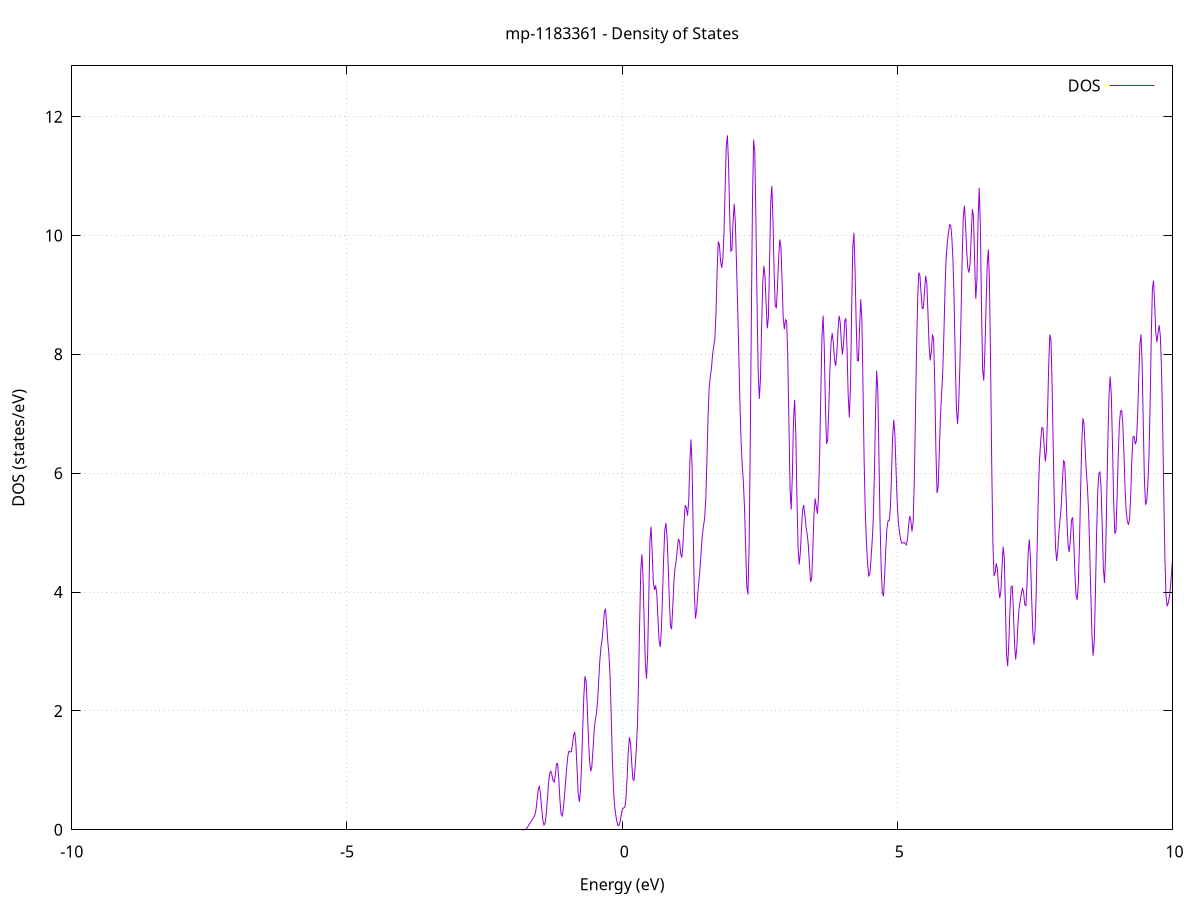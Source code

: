 set title 'mp-1183361 - Density of States'
set xlabel 'Energy (eV)'
set ylabel 'DOS (states/eV)'
set grid
set xrange [-10:10]
set yrange [0:12.854]
set xzeroaxis lt -1
set terminal png size 800,600
set output 'mp-1183361_dos_gnuplot.png'
plot '-' using 1:2 with lines title 'DOS'
-29.180900 0.000000
-29.160200 0.000000
-29.139500 0.000000
-29.118800 0.000000
-29.098100 0.000000
-29.077400 0.000000
-29.056700 0.000000
-29.036000 0.000000
-29.015300 0.000000
-28.994600 0.000000
-28.973900 0.000000
-28.953200 0.000000
-28.932500 0.000000
-28.911800 0.000000
-28.891100 0.000000
-28.870400 0.000000
-28.849700 0.000000
-28.829000 0.000000
-28.808300 0.000000
-28.787500 0.000000
-28.766800 0.000000
-28.746100 0.000000
-28.725400 0.000000
-28.704700 0.000000
-28.684000 0.000000
-28.663300 0.000000
-28.642600 0.000000
-28.621900 0.000000
-28.601200 0.000000
-28.580500 0.000000
-28.559800 0.000000
-28.539100 0.000000
-28.518400 0.000000
-28.497700 0.000000
-28.477000 0.000000
-28.456300 0.000000
-28.435600 0.000000
-28.414900 0.000000
-28.394200 0.000000
-28.373500 0.000000
-28.352800 0.000000
-28.332100 0.000000
-28.311400 0.000000
-28.290700 0.000000
-28.270000 0.000000
-28.249300 0.000000
-28.228600 0.000000
-28.207900 0.000000
-28.187200 0.000000
-28.166500 0.000000
-28.145800 0.000000
-28.125100 0.000000
-28.104400 0.000000
-28.083700 0.000000
-28.063000 0.000000
-28.042300 0.000000
-28.021600 0.000000
-28.000900 0.000000
-27.980200 0.000000
-27.959500 0.000000
-27.938800 0.000000
-27.918100 0.000000
-27.897400 0.000000
-27.876700 0.000000
-27.856000 0.000000
-27.835300 0.000000
-27.814600 0.000000
-27.793900 0.000000
-27.773200 0.000000
-27.752500 0.000000
-27.731800 0.000000
-27.711100 0.000000
-27.690400 0.000000
-27.669700 0.000000
-27.649000 0.000000
-27.628300 0.000000
-27.607600 0.000000
-27.586900 0.000000
-27.566200 0.000000
-27.545500 0.000000
-27.524800 0.000000
-27.504100 0.000000
-27.483400 0.000000
-27.462700 0.000000
-27.442000 0.000400
-27.421300 0.004900
-27.400600 0.044600
-27.379900 0.301100
-27.359100 1.506400
-27.338400 5.614300
-27.317700 15.671500
-27.297000 32.898300
-27.276300 52.039000
-27.255600 61.983000
-27.234900 55.417700
-27.214200 37.015000
-27.193500 18.368800
-27.172800 6.736400
-27.152100 1.816900
-27.131400 0.359000
-27.110700 0.051800
-27.090000 0.005400
-27.069300 0.000400
-27.048600 0.000000
-27.027900 0.000000
-27.007200 0.000000
-26.986500 0.000000
-26.965800 0.000000
-26.945100 0.000000
-26.924400 0.000000
-26.903700 0.000000
-26.883000 0.000000
-26.862300 0.000000
-26.841600 0.000000
-26.820900 0.000000
-26.800200 0.000000
-26.779500 0.000000
-26.758800 0.000000
-26.738100 0.000000
-26.717400 0.000000
-26.696700 0.000000
-26.676000 0.000000
-26.655300 0.000000
-26.634600 0.000000
-26.613900 0.000000
-26.593200 0.000000
-26.572500 0.000000
-26.551800 0.000000
-26.531100 0.000000
-26.510400 0.000000
-26.489700 0.000000
-26.469000 0.000000
-26.448300 0.000000
-26.427600 0.000000
-26.406900 0.000000
-26.386200 0.000000
-26.365500 0.000000
-26.344800 0.000000
-26.324100 0.000000
-26.303400 0.000000
-26.282700 0.000000
-26.262000 0.000000
-26.241300 0.000000
-26.220600 0.000000
-26.199900 0.000000
-26.179200 0.000000
-26.158500 0.000000
-26.137800 0.000000
-26.117100 0.000000
-26.096400 0.000000
-26.075700 0.000000
-26.055000 0.000000
-26.034300 0.000000
-26.013600 0.000000
-25.992900 0.000000
-25.972200 0.000000
-25.951500 0.000000
-25.930700 0.000000
-25.910000 0.000000
-25.889300 0.000000
-25.868600 0.000000
-25.847900 0.000000
-25.827200 0.000000
-25.806500 0.000000
-25.785800 0.000000
-25.765100 0.000000
-25.744400 0.000000
-25.723700 0.000000
-25.703000 0.000000
-25.682300 0.000000
-25.661600 0.000000
-25.640900 0.000000
-25.620200 0.000000
-25.599500 0.000000
-25.578800 0.000000
-25.558100 0.000000
-25.537400 0.000000
-25.516700 0.000000
-25.496000 0.000000
-25.475300 0.000000
-25.454600 0.000000
-25.433900 0.000000
-25.413200 0.000000
-25.392500 0.000000
-25.371800 0.000000
-25.351100 0.000000
-25.330400 0.000000
-25.309700 0.000000
-25.289000 0.000000
-25.268300 0.000000
-25.247600 0.000000
-25.226900 0.000000
-25.206200 0.000000
-25.185500 0.000000
-25.164800 0.000000
-25.144100 0.000000
-25.123400 0.000000
-25.102700 0.000000
-25.082000 0.000000
-25.061300 0.000000
-25.040600 0.000000
-25.019900 0.000000
-24.999200 0.000000
-24.978500 0.000000
-24.957800 0.000000
-24.937100 0.000000
-24.916400 0.000000
-24.895700 0.000000
-24.875000 0.000000
-24.854300 0.000000
-24.833600 0.000000
-24.812900 0.000000
-24.792200 0.000000
-24.771500 0.000000
-24.750800 0.000000
-24.730100 0.000000
-24.709400 0.000000
-24.688700 0.000000
-24.668000 0.000000
-24.647300 0.000000
-24.626600 0.000000
-24.605900 0.000000
-24.585200 0.000000
-24.564500 0.000000
-24.543800 0.000000
-24.523100 0.000000
-24.502400 0.000000
-24.481600 0.000000
-24.460900 0.000000
-24.440200 0.000000
-24.419500 0.000000
-24.398800 0.000000
-24.378100 0.000000
-24.357400 0.000000
-24.336700 0.000000
-24.316000 0.000000
-24.295300 0.000000
-24.274600 0.000000
-24.253900 0.000000
-24.233200 0.000000
-24.212500 0.000000
-24.191800 0.000000
-24.171100 0.000000
-24.150400 0.000000
-24.129700 0.000000
-24.109000 0.000000
-24.088300 0.000000
-24.067600 0.000000
-24.046900 0.000000
-24.026200 0.000000
-24.005500 0.000000
-23.984800 0.000000
-23.964100 0.000000
-23.943400 0.000000
-23.922700 0.000000
-23.902000 0.000000
-23.881300 0.000000
-23.860600 0.000000
-23.839900 0.000000
-23.819200 0.000000
-23.798500 0.000000
-23.777800 0.000000
-23.757100 0.000000
-23.736400 0.000000
-23.715700 0.000000
-23.695000 0.000000
-23.674300 0.000000
-23.653600 0.000000
-23.632900 0.000000
-23.612200 0.000000
-23.591500 0.000000
-23.570800 0.000000
-23.550100 0.000000
-23.529400 0.000000
-23.508700 0.000000
-23.488000 0.000000
-23.467300 0.000000
-23.446600 0.000000
-23.425900 0.000000
-23.405200 0.000000
-23.384500 0.000000
-23.363800 0.000000
-23.343100 0.000000
-23.322400 0.000000
-23.301700 0.000000
-23.281000 0.000000
-23.260300 0.000000
-23.239600 0.000000
-23.218900 0.000000
-23.198200 0.000000
-23.177500 0.000000
-23.156800 0.000000
-23.136100 0.000000
-23.115400 0.000000
-23.094700 0.000000
-23.074000 0.000000
-23.053200 0.000000
-23.032500 0.000000
-23.011800 0.000000
-22.991100 0.000000
-22.970400 0.000000
-22.949700 0.000000
-22.929000 0.000000
-22.908300 0.000000
-22.887600 0.000000
-22.866900 0.000000
-22.846200 0.000000
-22.825500 0.000000
-22.804800 0.000000
-22.784100 0.000000
-22.763400 0.000000
-22.742700 0.000000
-22.722000 0.000000
-22.701300 0.000000
-22.680600 0.000000
-22.659900 0.000000
-22.639200 0.000000
-22.618500 0.000000
-22.597800 0.000000
-22.577100 0.000000
-22.556400 0.000000
-22.535700 0.000000
-22.515000 0.000000
-22.494300 0.000000
-22.473600 0.000000
-22.452900 0.000000
-22.432200 0.000000
-22.411500 0.000000
-22.390800 0.000000
-22.370100 0.000000
-22.349400 0.000000
-22.328700 0.000000
-22.308000 0.000000
-22.287300 0.000000
-22.266600 0.000000
-22.245900 0.000000
-22.225200 0.000000
-22.204500 0.000300
-22.183800 0.004400
-22.163100 0.046100
-22.142400 0.350400
-22.121700 1.909300
-22.101000 7.473800
-22.080300 21.027600
-22.059600 42.547600
-22.038900 61.945300
-22.018200 64.915700
-21.997500 48.978100
-21.976800 26.607800
-21.956100 10.407700
-21.935400 2.930600
-21.914700 0.593900
-21.894000 0.086600
-21.873300 0.009100
-21.852600 0.000700
-21.831900 0.000000
-21.811200 0.000000
-21.790500 0.000000
-21.769800 0.000000
-21.749100 0.000000
-21.728400 0.000000
-21.707700 0.000000
-21.687000 0.000000
-21.666300 0.000000
-21.645600 0.000000
-21.624900 0.000000
-21.604100 0.000000
-21.583400 0.000000
-21.562700 0.000000
-21.542000 0.000000
-21.521300 0.000000
-21.500600 0.000000
-21.479900 0.000000
-21.459200 0.000000
-21.438500 0.000000
-21.417800 0.000000
-21.397100 0.000000
-21.376400 0.000000
-21.355700 0.000000
-21.335000 0.000000
-21.314300 0.000000
-21.293600 0.000000
-21.272900 0.000000
-21.252200 0.000000
-21.231500 0.000000
-21.210800 0.000000
-21.190100 0.000000
-21.169400 0.000000
-21.148700 0.000000
-21.128000 0.000000
-21.107300 0.000000
-21.086600 0.000000
-21.065900 0.000000
-21.045200 0.000000
-21.024500 0.000000
-21.003800 0.000000
-20.983100 0.000000
-20.962400 0.000000
-20.941700 0.000000
-20.921000 0.000000
-20.900300 0.000000
-20.879600 0.000000
-20.858900 0.000000
-20.838200 0.000000
-20.817500 0.000000
-20.796800 0.000000
-20.776100 0.000000
-20.755400 0.000000
-20.734700 0.000000
-20.714000 0.000000
-20.693300 0.000000
-20.672600 0.000000
-20.651900 0.000000
-20.631200 0.000000
-20.610500 0.000000
-20.589800 0.000000
-20.569100 0.000000
-20.548400 0.000000
-20.527700 0.000000
-20.507000 0.000000
-20.486300 0.000000
-20.465600 0.000000
-20.444900 0.000000
-20.424200 0.000000
-20.403500 0.000000
-20.382800 0.000000
-20.362100 0.000000
-20.341400 0.000000
-20.320700 0.000000
-20.300000 0.000000
-20.279300 0.000000
-20.258600 0.000000
-20.237900 0.000000
-20.217200 0.000000
-20.196500 0.000000
-20.175700 0.000000
-20.155000 0.000000
-20.134300 0.000000
-20.113600 0.000000
-20.092900 0.000000
-20.072200 0.000000
-20.051500 0.000000
-20.030800 0.000000
-20.010100 0.000000
-19.989400 0.000000
-19.968700 0.000000
-19.948000 0.000000
-19.927300 0.000000
-19.906600 0.000000
-19.885900 0.000000
-19.865200 0.000000
-19.844500 0.000000
-19.823800 0.000000
-19.803100 0.000000
-19.782400 0.000000
-19.761700 0.000000
-19.741000 0.000000
-19.720300 0.000000
-19.699600 0.000000
-19.678900 0.000000
-19.658200 0.000000
-19.637500 0.000000
-19.616800 0.000000
-19.596100 0.000000
-19.575400 0.000000
-19.554700 0.000000
-19.534000 0.000000
-19.513300 0.000000
-19.492600 0.000000
-19.471900 0.000000
-19.451200 0.000000
-19.430500 0.000000
-19.409800 0.000000
-19.389100 0.000000
-19.368400 0.000000
-19.347700 0.000000
-19.327000 0.000000
-19.306300 0.000000
-19.285600 0.000000
-19.264900 0.000000
-19.244200 0.000000
-19.223500 0.000000
-19.202800 0.000000
-19.182100 0.000000
-19.161400 0.000000
-19.140700 0.000000
-19.120000 0.000000
-19.099300 0.000000
-19.078600 0.000000
-19.057900 0.000000
-19.037200 0.000000
-19.016500 0.000000
-18.995800 0.000000
-18.975100 0.000000
-18.954400 0.000000
-18.933700 0.000000
-18.913000 0.000000
-18.892300 0.000000
-18.871600 0.000000
-18.850900 0.000000
-18.830200 0.000000
-18.809500 0.000000
-18.788800 0.000000
-18.768100 0.000000
-18.747300 0.000000
-18.726600 0.000000
-18.705900 0.000000
-18.685200 0.000000
-18.664500 0.000000
-18.643800 0.000000
-18.623100 0.000000
-18.602400 0.000000
-18.581700 0.000000
-18.561000 0.000000
-18.540300 0.000000
-18.519600 0.000000
-18.498900 0.000000
-18.478200 0.000000
-18.457500 0.000000
-18.436800 0.000000
-18.416100 0.000000
-18.395400 0.000000
-18.374700 0.000000
-18.354000 0.000000
-18.333300 0.000000
-18.312600 0.000000
-18.291900 0.000000
-18.271200 0.000000
-18.250500 0.000000
-18.229800 0.000000
-18.209100 0.000000
-18.188400 0.000000
-18.167700 0.000000
-18.147000 0.000000
-18.126300 0.000000
-18.105600 0.000000
-18.084900 0.000000
-18.064200 0.000000
-18.043500 0.000000
-18.022800 0.000000
-18.002100 0.000000
-17.981400 0.000000
-17.960700 0.000000
-17.940000 0.000000
-17.919300 0.000000
-17.898600 0.000000
-17.877900 0.000000
-17.857200 0.000000
-17.836500 0.000000
-17.815800 0.000000
-17.795100 0.000000
-17.774400 0.000000
-17.753700 0.000000
-17.733000 0.000000
-17.712300 0.000000
-17.691600 0.000000
-17.670900 0.000000
-17.650200 0.000000
-17.629500 0.000000
-17.608800 0.000000
-17.588100 0.000000
-17.567400 0.000000
-17.546700 0.000000
-17.526000 0.000000
-17.505300 0.000000
-17.484600 0.000000
-17.463900 0.000000
-17.443200 0.000000
-17.422500 0.000000
-17.401800 0.000000
-17.381100 0.000000
-17.360400 0.000000
-17.339700 0.000000
-17.319000 0.000000
-17.298200 0.000000
-17.277500 0.000000
-17.256800 0.000000
-17.236100 0.000000
-17.215400 0.000000
-17.194700 0.000000
-17.174000 0.000000
-17.153300 0.000000
-17.132600 0.000000
-17.111900 0.000000
-17.091200 0.000000
-17.070500 0.000000
-17.049800 0.000000
-17.029100 0.000000
-17.008400 0.000000
-16.987700 0.000000
-16.967000 0.000000
-16.946300 0.000000
-16.925600 0.000000
-16.904900 0.000000
-16.884200 0.000000
-16.863500 0.000000
-16.842800 0.000000
-16.822100 0.000000
-16.801400 0.000000
-16.780700 0.000000
-16.760000 0.000000
-16.739300 0.000000
-16.718600 0.000000
-16.697900 0.000000
-16.677200 0.000000
-16.656500 0.000000
-16.635800 0.000000
-16.615100 0.000000
-16.594400 0.000000
-16.573700 0.000000
-16.553000 0.000000
-16.532300 0.000000
-16.511600 0.000000
-16.490900 0.000000
-16.470200 0.000000
-16.449500 0.000000
-16.428800 0.000000
-16.408100 0.000000
-16.387400 0.000000
-16.366700 0.000000
-16.346000 0.000000
-16.325300 0.000000
-16.304600 0.000000
-16.283900 0.000000
-16.263200 0.000000
-16.242500 0.000000
-16.221800 0.000000
-16.201100 0.000000
-16.180400 0.000000
-16.159700 0.000000
-16.139000 0.000000
-16.118300 0.000000
-16.097600 0.000000
-16.076900 0.000000
-16.056200 0.000000
-16.035500 0.000000
-16.014800 0.000000
-15.994100 0.000000
-15.973400 0.000000
-15.952700 0.000000
-15.932000 0.000000
-15.911300 0.000000
-15.890600 0.000000
-15.869800 0.000000
-15.849100 0.000000
-15.828400 0.000000
-15.807700 0.000000
-15.787000 0.000000
-15.766300 0.000000
-15.745600 0.000000
-15.724900 0.000000
-15.704200 0.000000
-15.683500 0.000000
-15.662800 0.000000
-15.642100 0.000000
-15.621400 0.000000
-15.600700 0.000000
-15.580000 0.000000
-15.559300 0.000000
-15.538600 0.000000
-15.517900 0.000000
-15.497200 0.000000
-15.476500 0.000000
-15.455800 0.000000
-15.435100 0.000000
-15.414400 0.000000
-15.393700 0.000000
-15.373000 0.000000
-15.352300 0.000000
-15.331600 0.000000
-15.310900 0.000000
-15.290200 0.000000
-15.269500 0.000000
-15.248800 0.000000
-15.228100 0.000000
-15.207400 0.000000
-15.186700 0.000000
-15.166000 0.000000
-15.145300 0.000000
-15.124600 0.000000
-15.103900 0.000000
-15.083200 0.000000
-15.062500 0.000000
-15.041800 0.000000
-15.021100 0.000000
-15.000400 0.000000
-14.979700 0.000000
-14.959000 0.000000
-14.938300 0.000000
-14.917600 0.000000
-14.896900 0.000000
-14.876200 0.000000
-14.855500 0.000000
-14.834800 0.000000
-14.814100 0.000000
-14.793400 0.000000
-14.772700 0.000000
-14.752000 0.000000
-14.731300 0.000000
-14.710600 0.000000
-14.689900 0.000000
-14.669200 0.000000
-14.648500 0.000000
-14.627800 0.000000
-14.607100 0.000000
-14.586400 0.000000
-14.565700 0.000000
-14.545000 0.000000
-14.524300 0.000000
-14.503600 0.000000
-14.482900 0.000000
-14.462200 0.000000
-14.441500 0.000000
-14.420700 0.000000
-14.400000 0.000000
-14.379300 0.000000
-14.358600 0.000000
-14.337900 0.000000
-14.317200 0.000000
-14.296500 0.000000
-14.275800 0.000000
-14.255100 0.000000
-14.234400 0.000000
-14.213700 0.000000
-14.193000 0.000000
-14.172300 0.000000
-14.151600 0.000000
-14.130900 0.000000
-14.110200 0.000000
-14.089500 0.000000
-14.068800 0.000000
-14.048100 0.000000
-14.027400 0.000000
-14.006700 0.000000
-13.986000 0.000000
-13.965300 0.000000
-13.944600 0.000000
-13.923900 0.000000
-13.903200 0.000000
-13.882500 0.000000
-13.861800 0.000000
-13.841100 0.000000
-13.820400 0.000000
-13.799700 0.000000
-13.779000 0.000000
-13.758300 0.000000
-13.737600 0.000000
-13.716900 0.000000
-13.696200 0.000000
-13.675500 0.000000
-13.654800 0.000000
-13.634100 0.000000
-13.613400 0.000000
-13.592700 0.000000
-13.572000 0.000000
-13.551300 0.000000
-13.530600 0.000000
-13.509900 0.000000
-13.489200 0.000000
-13.468500 0.000000
-13.447800 0.000000
-13.427100 0.000000
-13.406400 0.000000
-13.385700 0.000000
-13.365000 0.000000
-13.344300 0.000000
-13.323600 0.000000
-13.302900 0.000000
-13.282200 0.000000
-13.261500 0.000000
-13.240800 0.000000
-13.220100 0.000000
-13.199400 0.000000
-13.178700 0.000000
-13.158000 0.000000
-13.137300 0.000000
-13.116600 0.000000
-13.095900 0.000000
-13.075200 0.000000
-13.054500 0.000000
-13.033800 0.000000
-13.013100 0.000000
-12.992300 0.000000
-12.971600 0.000000
-12.950900 0.000000
-12.930200 0.000600
-12.909500 0.005000
-12.888800 0.033100
-12.868100 0.163100
-12.847400 0.603100
-12.826700 1.712900
-12.806000 3.866200
-12.785300 7.261800
-12.764600 11.916900
-12.743900 17.667700
-12.723200 23.960500
-12.702500 29.944900
-12.681800 35.028800
-12.661100 38.844700
-12.640400 40.611400
-12.619700 39.625900
-12.599000 36.811100
-12.578300 34.657500
-12.557600 35.002500
-12.536900 37.594900
-12.516200 40.972700
-12.495500 44.060100
-12.474800 46.863300
-12.454100 49.909500
-12.433400 53.261400
-12.412700 55.957200
-12.392000 55.691000
-12.371300 49.698700
-12.350600 37.641100
-12.329900 23.176200
-12.309200 11.251300
-12.288500 4.212900
-12.267800 1.196700
-12.247100 0.254600
-12.226400 0.040200
-12.205700 0.004700
-12.185000 0.000400
-12.164300 0.000000
-12.143600 0.000000
-12.122900 0.000000
-12.102200 0.000000
-12.081500 0.000000
-12.060800 0.000000
-12.040100 0.000000
-12.019400 0.000000
-11.998700 0.000000
-11.978000 0.000000
-11.957300 0.000000
-11.936600 0.000000
-11.915900 0.000000
-11.895200 0.000000
-11.874500 0.000000
-11.853800 0.000000
-11.833100 0.000000
-11.812400 0.000000
-11.791700 0.000000
-11.771000 0.000000
-11.750300 0.000000
-11.729600 0.000000
-11.708900 0.000000
-11.688200 0.000000
-11.667500 0.000000
-11.646800 0.000000
-11.626100 0.000000
-11.605400 0.000000
-11.584700 0.000000
-11.564000 0.000000
-11.543200 0.000000
-11.522500 0.000000
-11.501800 0.000000
-11.481100 0.000000
-11.460400 0.000000
-11.439700 0.000000
-11.419000 0.000000
-11.398300 0.000000
-11.377600 0.000000
-11.356900 0.000000
-11.336200 0.000000
-11.315500 0.000000
-11.294800 0.000000
-11.274100 0.000000
-11.253400 0.000000
-11.232700 0.000000
-11.212000 0.000000
-11.191300 0.000000
-11.170600 0.000000
-11.149900 0.000000
-11.129200 0.000000
-11.108500 0.000000
-11.087800 0.000000
-11.067100 0.000000
-11.046400 0.000000
-11.025700 0.000000
-11.005000 0.000000
-10.984300 0.000000
-10.963600 0.000000
-10.942900 0.000000
-10.922200 0.000000
-10.901500 0.000000
-10.880800 0.000000
-10.860100 0.000000
-10.839400 0.000000
-10.818700 0.000000
-10.798000 0.000000
-10.777300 0.000000
-10.756600 0.000000
-10.735900 0.000000
-10.715200 0.000000
-10.694500 0.000000
-10.673800 0.000000
-10.653100 0.000000
-10.632400 0.000000
-10.611700 0.000000
-10.591000 0.000000
-10.570300 0.000000
-10.549600 0.000000
-10.528900 0.000000
-10.508200 0.000000
-10.487500 0.000000
-10.466800 0.000000
-10.446100 0.000000
-10.425400 0.000000
-10.404700 0.000000
-10.384000 0.000000
-10.363300 0.000000
-10.342600 0.000000
-10.321900 0.000000
-10.301200 0.000000
-10.280500 0.000000
-10.259800 0.000000
-10.239100 0.000000
-10.218400 0.000000
-10.197700 0.000000
-10.177000 0.000000
-10.156300 0.000000
-10.135600 0.000000
-10.114800 0.000000
-10.094100 0.000000
-10.073400 0.000000
-10.052700 0.000000
-10.032000 0.000000
-10.011300 0.000000
-9.990600 0.000000
-9.969900 0.000000
-9.949200 0.000000
-9.928500 0.000000
-9.907800 0.000000
-9.887100 0.000000
-9.866400 0.000000
-9.845700 0.000000
-9.825000 0.000000
-9.804300 0.000000
-9.783600 0.000000
-9.762900 0.000000
-9.742200 0.000000
-9.721500 0.000000
-9.700800 0.000000
-9.680100 0.000000
-9.659400 0.000000
-9.638700 0.000000
-9.618000 0.000000
-9.597300 0.000000
-9.576600 0.000000
-9.555900 0.000000
-9.535200 0.000000
-9.514500 0.000000
-9.493800 0.000000
-9.473100 0.000000
-9.452400 0.000000
-9.431700 0.000000
-9.411000 0.000000
-9.390300 0.000000
-9.369600 0.000000
-9.348900 0.000000
-9.328200 0.000000
-9.307500 0.000000
-9.286800 0.000000
-9.266100 0.000000
-9.245400 0.000000
-9.224700 0.000000
-9.204000 0.000000
-9.183300 0.000000
-9.162600 0.000000
-9.141900 0.000000
-9.121200 0.000000
-9.100500 0.000000
-9.079800 0.000000
-9.059100 0.000000
-9.038400 0.000000
-9.017700 0.000000
-8.997000 0.000000
-8.976300 0.000000
-8.955600 0.000000
-8.934900 0.000000
-8.914200 0.000000
-8.893500 0.000000
-8.872800 0.000000
-8.852100 0.000000
-8.831400 0.000000
-8.810700 0.000000
-8.790000 0.000000
-8.769300 0.000000
-8.748600 0.000000
-8.727900 0.000000
-8.707200 0.000000
-8.686400 0.000000
-8.665700 0.000000
-8.645000 0.000000
-8.624300 0.000000
-8.603600 0.000000
-8.582900 0.000000
-8.562200 0.000000
-8.541500 0.000000
-8.520800 0.000000
-8.500100 0.000000
-8.479400 0.000000
-8.458700 0.000000
-8.438000 0.000000
-8.417300 0.000000
-8.396600 0.000000
-8.375900 0.000000
-8.355200 0.000000
-8.334500 0.000000
-8.313800 0.000000
-8.293100 0.000000
-8.272400 0.000000
-8.251700 0.000000
-8.231000 0.000000
-8.210300 0.000000
-8.189600 0.000000
-8.168900 0.000000
-8.148200 0.000000
-8.127500 0.000000
-8.106800 0.000000
-8.086100 0.000000
-8.065400 0.000000
-8.044700 0.000000
-8.024000 0.000000
-8.003300 0.000000
-7.982600 0.000000
-7.961900 0.000000
-7.941200 0.000000
-7.920500 0.000000
-7.899800 0.000000
-7.879100 0.000000
-7.858400 0.000000
-7.837700 0.000000
-7.817000 0.000000
-7.796300 0.000000
-7.775600 0.000000
-7.754900 0.000000
-7.734200 0.000000
-7.713500 0.000000
-7.692800 0.000000
-7.672100 0.000000
-7.651400 0.000000
-7.630700 0.000000
-7.610000 0.000000
-7.589300 0.000000
-7.568600 0.000000
-7.547900 0.000000
-7.527200 0.000000
-7.506500 0.000000
-7.485800 0.000000
-7.465100 0.000000
-7.444400 0.000000
-7.423700 0.000000
-7.403000 0.000000
-7.382300 0.000000
-7.361600 0.000000
-7.340900 0.000000
-7.320200 0.000000
-7.299500 0.000000
-7.278800 0.000000
-7.258100 0.000000
-7.237300 0.000000
-7.216600 0.000000
-7.195900 0.000000
-7.175200 0.000000
-7.154500 0.000000
-7.133800 0.000000
-7.113100 0.000000
-7.092400 0.000000
-7.071700 0.000000
-7.051000 0.000000
-7.030300 0.000000
-7.009600 0.000000
-6.988900 0.000000
-6.968200 0.000000
-6.947500 0.000000
-6.926800 0.000000
-6.906100 0.000000
-6.885400 0.000000
-6.864700 0.000000
-6.844000 0.000000
-6.823300 0.000000
-6.802600 0.000000
-6.781900 0.000000
-6.761200 0.000000
-6.740500 0.000000
-6.719800 0.000000
-6.699100 0.000000
-6.678400 0.000000
-6.657700 0.000000
-6.637000 0.000000
-6.616300 0.000000
-6.595600 0.000000
-6.574900 0.000000
-6.554200 0.000000
-6.533500 0.000000
-6.512800 0.000000
-6.492100 0.000000
-6.471400 0.000000
-6.450700 0.000000
-6.430000 0.000000
-6.409300 0.000000
-6.388600 0.000000
-6.367900 0.000000
-6.347200 0.000000
-6.326500 0.000000
-6.305800 0.000000
-6.285100 0.000000
-6.264400 0.000000
-6.243700 0.000000
-6.223000 0.000000
-6.202300 0.000000
-6.181600 0.000000
-6.160900 0.000000
-6.140200 0.000000
-6.119500 0.000000
-6.098800 0.000000
-6.078100 0.000000
-6.057400 0.000000
-6.036700 0.000000
-6.016000 0.000000
-5.995300 0.000000
-5.974600 0.000000
-5.953900 0.000000
-5.933200 0.000000
-5.912500 0.000000
-5.891800 0.000000
-5.871100 0.000000
-5.850400 0.000000
-5.829700 0.000000
-5.808900 0.000000
-5.788200 0.000000
-5.767500 0.000000
-5.746800 0.000000
-5.726100 0.000000
-5.705400 0.000000
-5.684700 0.000000
-5.664000 0.000000
-5.643300 0.000000
-5.622600 0.000000
-5.601900 0.000000
-5.581200 0.000000
-5.560500 0.000000
-5.539800 0.000000
-5.519100 0.000000
-5.498400 0.000000
-5.477700 0.000000
-5.457000 0.000000
-5.436300 0.000000
-5.415600 0.000000
-5.394900 0.000000
-5.374200 0.000000
-5.353500 0.000000
-5.332800 0.000000
-5.312100 0.000000
-5.291400 0.000000
-5.270700 0.000000
-5.250000 0.000000
-5.229300 0.000000
-5.208600 0.000000
-5.187900 0.000000
-5.167200 0.000000
-5.146500 0.000000
-5.125800 0.000000
-5.105100 0.000000
-5.084400 0.000000
-5.063700 0.000000
-5.043000 0.000000
-5.022300 0.000000
-5.001600 0.000000
-4.980900 0.000000
-4.960200 0.000000
-4.939500 0.000000
-4.918800 0.000000
-4.898100 0.000000
-4.877400 0.000000
-4.856700 0.000000
-4.836000 0.000000
-4.815300 0.000000
-4.794600 0.000000
-4.773900 0.000000
-4.753200 0.000000
-4.732500 0.000000
-4.711800 0.000000
-4.691100 0.000000
-4.670400 0.000000
-4.649700 0.000000
-4.629000 0.000000
-4.608300 0.000000
-4.587600 0.000000
-4.566900 0.000000
-4.546200 0.000000
-4.525500 0.000000
-4.504800 0.000000
-4.484100 0.000000
-4.463400 0.000000
-4.442700 0.000000
-4.422000 0.000000
-4.401300 0.000000
-4.380600 0.000000
-4.359800 0.000000
-4.339100 0.000000
-4.318400 0.000000
-4.297700 0.000000
-4.277000 0.000000
-4.256300 0.000000
-4.235600 0.000000
-4.214900 0.000000
-4.194200 0.000000
-4.173500 0.000000
-4.152800 0.000000
-4.132100 0.000000
-4.111400 0.000000
-4.090700 0.000000
-4.070000 0.000000
-4.049300 0.000000
-4.028600 0.000000
-4.007900 0.000000
-3.987200 0.000000
-3.966500 0.000000
-3.945800 0.000000
-3.925100 0.000000
-3.904400 0.000000
-3.883700 0.000000
-3.863000 0.000000
-3.842300 0.000000
-3.821600 0.000000
-3.800900 0.000000
-3.780200 0.000000
-3.759500 0.000000
-3.738800 0.000000
-3.718100 0.000000
-3.697400 0.000000
-3.676700 0.000000
-3.656000 0.000000
-3.635300 0.000000
-3.614600 0.000000
-3.593900 0.000000
-3.573200 0.000000
-3.552500 0.000000
-3.531800 0.000000
-3.511100 0.000000
-3.490400 0.000000
-3.469700 0.000000
-3.449000 0.000000
-3.428300 0.000000
-3.407600 0.000000
-3.386900 0.000000
-3.366200 0.000000
-3.345500 0.000000
-3.324800 0.000000
-3.304100 0.000000
-3.283400 0.000000
-3.262700 0.000000
-3.242000 0.000000
-3.221300 0.000000
-3.200600 0.000000
-3.179900 0.000000
-3.159200 0.000000
-3.138500 0.000000
-3.117800 0.000000
-3.097100 0.000000
-3.076400 0.000000
-3.055700 0.000000
-3.035000 0.000000
-3.014300 0.000000
-2.993600 0.000000
-2.972900 0.000000
-2.952200 0.000000
-2.931400 0.000000
-2.910700 0.000000
-2.890000 0.000000
-2.869300 0.000000
-2.848600 0.000000
-2.827900 0.000000
-2.807200 0.000000
-2.786500 0.000000
-2.765800 0.000000
-2.745100 0.000000
-2.724400 0.000000
-2.703700 0.000000
-2.683000 0.000000
-2.662300 0.000000
-2.641600 0.000000
-2.620900 0.000000
-2.600200 0.000000
-2.579500 0.000000
-2.558800 0.000000
-2.538100 0.000000
-2.517400 0.000000
-2.496700 0.000000
-2.476000 0.000000
-2.455300 0.000000
-2.434600 0.000000
-2.413900 0.000000
-2.393200 0.000000
-2.372500 0.000000
-2.351800 0.000000
-2.331100 0.000000
-2.310400 0.000000
-2.289700 0.000000
-2.269000 0.000000
-2.248300 0.000000
-2.227600 0.000000
-2.206900 0.000000
-2.186200 0.000000
-2.165500 0.000000
-2.144800 0.000000
-2.124100 0.000000
-2.103400 0.000000
-2.082700 0.000000
-2.062000 0.000000
-2.041300 0.000000
-2.020600 0.000000
-1.999900 0.000000
-1.979200 0.000000
-1.958500 0.000000
-1.937800 0.000000
-1.917100 0.000000
-1.896400 0.000000
-1.875700 0.000000
-1.855000 0.000000
-1.834300 0.000000
-1.813600 0.000100
-1.792900 0.000400
-1.772200 0.002400
-1.751500 0.009600
-1.730800 0.027700
-1.710100 0.058000
-1.689400 0.092000
-1.668700 0.120600
-1.648000 0.148700
-1.627300 0.182400
-1.606600 0.212900
-1.585900 0.247800
-1.565200 0.337800
-1.544500 0.511300
-1.523800 0.688300
-1.503000 0.728900
-1.482300 0.585000
-1.461600 0.352200
-1.440900 0.162700
-1.420200 0.079900
-1.399500 0.112700
-1.378800 0.264800
-1.358100 0.516400
-1.337400 0.781900
-1.316700 0.952300
-1.296000 0.985900
-1.275300 0.918300
-1.254600 0.823000
-1.233900 0.804000
-1.213200 0.932300
-1.192500 1.110400
-1.171800 1.114000
-1.151100 0.856000
-1.130400 0.500200
-1.109700 0.264300
-1.089000 0.231800
-1.068300 0.360000
-1.047600 0.570100
-1.026900 0.811100
-1.006200 1.055500
-0.985500 1.247500
-0.964800 1.324200
-0.944100 1.309300
-0.923400 1.315800
-0.902700 1.428100
-0.882000 1.595100
-0.861300 1.646200
-0.840600 1.442100
-0.819900 1.028900
-0.799200 0.628100
-0.778500 0.468600
-0.757800 0.643700
-0.737100 1.097600
-0.716400 1.694400
-0.695700 2.261500
-0.675000 2.583400
-0.654300 2.498000
-0.633600 2.073100
-0.612900 1.556500
-0.592200 1.159000
-0.571500 0.982700
-0.550800 1.062300
-0.530100 1.342800
-0.509400 1.653400
-0.488700 1.842200
-0.468000 1.952100
-0.447300 2.150500
-0.426600 2.493300
-0.405900 2.846900
-0.385200 3.064900
-0.364500 3.197300
-0.343800 3.408900
-0.323100 3.668600
-0.302400 3.719400
-0.281700 3.471900
-0.261000 3.169300
-0.240300 2.950800
-0.219600 2.590400
-0.198900 1.929500
-0.178200 1.195100
-0.157500 0.677700
-0.136800 0.405000
-0.116100 0.248600
-0.095400 0.135200
-0.074700 0.070800
-0.053900 0.075400
-0.033200 0.152100
-0.012500 0.269100
0.008200 0.354500
0.028900 0.366500
0.049600 0.378400
0.070300 0.534600
0.091000 0.892100
0.111700 1.316100
0.132400 1.555200
0.153100 1.457600
0.173800 1.129900
0.194500 0.852900
0.215200 0.831400
0.235900 1.039200
0.256600 1.340600
0.277300 1.759000
0.298000 2.486700
0.318700 3.508100
0.339400 4.386300
0.360100 4.635600
0.380800 4.204300
0.401500 3.448500
0.422200 2.786000
0.442900 2.542600
0.463600 2.949300
0.484300 3.920300
0.505000 4.858800
0.525700 5.101000
0.546400 4.652100
0.567100 4.149400
0.587800 4.036700
0.608500 4.112600
0.629200 3.975100
0.649900 3.574300
0.670600 3.182400
0.691300 3.074800
0.712000 3.348800
0.732700 3.912900
0.753400 4.558900
0.774100 5.036100
0.794800 5.160100
0.815500 4.931600
0.836200 4.467200
0.856900 3.890100
0.877600 3.429200
0.898300 3.375600
0.919000 3.735000
0.939700 4.163700
0.960400 4.395300
0.981100 4.519900
1.001800 4.716600
1.022500 4.895100
1.043200 4.844700
1.063900 4.640000
1.084600 4.580200
1.105300 4.809700
1.126000 5.199200
1.146700 5.463000
1.167400 5.419100
1.188100 5.285400
1.208800 5.517400
1.229500 6.156000
1.250200 6.567700
1.270900 6.123000
1.291600 4.988200
1.312300 3.948000
1.333000 3.555600
1.353700 3.701000
1.374500 3.972600
1.395200 4.182900
1.415900 4.409100
1.436600 4.699800
1.457300 4.961700
1.478000 5.111800
1.498700 5.238000
1.519400 5.563600
1.540100 6.206200
1.560800 6.953700
1.581500 7.442700
1.602200 7.621300
1.622900 7.769400
1.643600 7.995300
1.664300 8.135400
1.685000 8.259500
1.705700 8.703300
1.726400 9.423900
1.747100 9.897500
1.767800 9.843200
1.788500 9.568300
1.809200 9.457100
1.829900 9.604800
1.850600 10.049000
1.871300 10.789700
1.892000 11.498200
1.912700 11.685400
1.933400 11.202000
1.954100 10.365000
1.974800 9.737300
1.995500 9.757100
2.016200 10.256400
2.036900 10.530300
2.057600 10.186700
2.078300 9.506700
2.099000 8.790500
2.119700 8.004100
2.140400 7.178600
2.161100 6.529800
2.181800 6.140700
2.202500 5.855500
2.223200 5.427000
2.243900 4.753600
2.264600 4.097100
2.285300 3.960300
2.306000 4.713700
2.326700 6.380100
2.347400 8.576700
2.368100 10.568900
2.388800 11.610600
2.409500 11.415900
2.430200 10.295400
2.450900 8.871200
2.471600 7.723800
2.492300 7.250100
2.513000 7.586100
2.533700 8.430400
2.554400 9.190600
2.575100 9.488200
2.595800 9.310700
2.616500 8.835400
2.637200 8.438300
2.657900 8.629800
2.678600 9.538900
2.699300 10.544100
2.720000 10.833200
2.740700 10.264000
2.761400 9.381900
2.782100 8.807500
2.802800 8.786500
2.823600 9.161200
2.844300 9.635300
2.865000 9.932600
2.885700 9.797800
2.906400 9.217500
2.927100 8.608900
2.947800 8.422900
2.968500 8.582200
2.989200 8.558900
3.009900 7.942100
3.030600 6.816800
3.051300 5.739000
3.072000 5.388400
3.092700 5.972500
3.113400 6.889600
3.134100 7.235800
3.154800 6.670400
3.175500 5.617300
3.196200 4.756100
3.216900 4.463800
3.237600 4.660200
3.258300 5.055100
3.279000 5.384300
3.299700 5.461900
3.320400 5.294000
3.341100 5.093700
3.361800 4.975300
3.382500 4.797300
3.403200 4.462700
3.423900 4.170500
3.444600 4.234900
3.465300 4.724000
3.486000 5.316000
3.506700 5.575300
3.527400 5.440000
3.548100 5.317900
3.568800 5.612400
3.589500 6.361000
3.610200 7.363700
3.630900 8.292800
3.651600 8.650500
3.672300 8.139400
3.693000 7.155700
3.713700 6.493200
3.734400 6.555700
3.755100 7.120800
3.775800 7.759500
3.796500 8.208600
3.817200 8.356000
3.837900 8.195300
3.858600 7.916000
3.879300 7.806600
3.900000 8.002700
3.920700 8.385700
3.941400 8.648300
3.962100 8.544900
3.982800 8.193000
4.003500 7.998400
4.024200 8.196500
4.044900 8.559300
4.065600 8.606500
4.086300 8.094500
4.107000 7.317000
4.127700 6.936600
4.148400 7.449200
4.169100 8.673600
4.189800 9.783900
4.210500 10.044100
4.231200 9.448800
4.252000 8.540000
4.272700 7.898100
4.293400 7.890100
4.314100 8.448800
4.334800 8.927600
4.355500 8.598700
4.376200 7.464000
4.396900 6.209900
4.417600 5.356300
4.438300 4.856400
4.459000 4.493100
4.479700 4.270800
4.500400 4.301800
4.521100 4.540900
4.541800 4.836700
4.562500 5.222100
4.583200 5.959300
4.603900 7.023200
4.624600 7.724100
4.645300 7.397700
4.666000 6.285300
4.686700 5.152300
4.707400 4.382600
4.728100 3.971700
4.748800 3.941900
4.769500 4.265700
4.790200 4.722300
4.810900 5.071200
4.831600 5.197800
4.852300 5.202600
4.873000 5.398100
4.893700 5.955600
4.914400 6.606700
4.935100 6.898000
4.955800 6.648400
4.976500 6.071100
4.997200 5.524200
5.017900 5.190700
5.038600 5.014300
5.059300 4.892300
5.080000 4.821900
5.100700 4.823600
5.121400 4.841100
5.142100 4.816100
5.162800 4.793600
5.183500 4.882900
5.204200 5.104500
5.224900 5.277800
5.245600 5.201800
5.266300 5.021200
5.287000 5.163400
5.307700 5.853300
5.328400 6.926000
5.349100 8.055800
5.369800 8.946100
5.390500 9.377100
5.411200 9.324400
5.431900 9.019700
5.452600 8.769600
5.473300 8.779300
5.494000 9.056400
5.514700 9.318800
5.535400 9.210100
5.556100 8.712300
5.576800 8.157100
5.597500 7.896600
5.618200 8.042300
5.638900 8.334700
5.659600 8.255200
5.680300 7.494700
5.701100 6.381400
5.721800 5.666000
5.742500 5.763200
5.763200 6.378100
5.783900 6.962900
5.804600 7.324400
5.825300 7.700300
5.846000 8.338100
5.866700 9.097700
5.887400 9.632800
5.908100 9.877500
5.928800 10.037800
5.949500 10.180600
5.970200 10.171200
5.990900 9.962000
6.011600 9.572200
6.032300 8.886500
6.053000 7.913200
6.073700 7.077600
6.094400 6.830900
6.115100 7.153800
6.135800 7.778900
6.156500 8.608800
6.177200 9.560100
6.197900 10.301700
6.218600 10.500500
6.239300 10.193700
6.260000 9.745000
6.280700 9.455800
6.301400 9.375000
6.322100 9.535500
6.342800 9.990400
6.363500 10.439600
6.384200 10.317500
6.404900 9.557800
6.425600 8.935300
6.446300 9.249300
6.467000 10.248800
6.487700 10.801700
6.508400 10.182100
6.529100 8.824600
6.549800 7.755600
6.570500 7.556800
6.591200 8.049500
6.611900 8.801500
6.632600 9.494100
6.653300 9.766100
6.674000 9.221800
6.694700 7.843700
6.715400 6.152400
6.736100 4.835600
6.756800 4.273900
6.777500 4.323300
6.798200 4.484200
6.818900 4.385900
6.839600 4.094400
6.860300 3.900500
6.881000 4.001800
6.901700 4.396100
6.922400 4.764200
6.943100 4.586200
6.963800 3.776600
6.984500 2.955500
7.005200 2.751700
7.025900 3.144900
7.046600 3.705500
7.067300 4.089000
7.088000 4.100600
7.108700 3.695600
7.129500 3.137000
7.150200 2.865400
7.170900 3.059000
7.191600 3.461600
7.212300 3.734400
7.233000 3.849500
7.253700 3.967600
7.274400 4.069900
7.295100 3.993000
7.315800 3.786800
7.336500 3.770300
7.357200 4.140100
7.377900 4.665600
7.398600 4.883900
7.419300 4.564700
7.440000 3.918400
7.460700 3.347700
7.481400 3.119300
7.502100 3.328300
7.522800 3.970800
7.543500 4.879300
7.564200 5.714700
7.584900 6.242400
7.605600 6.551000
7.626300 6.767400
7.647000 6.759300
7.667700 6.459100
7.688400 6.196700
7.709100 6.372600
7.729800 7.013700
7.750500 7.805800
7.771200 8.333100
7.791900 8.240400
7.812600 7.474600
7.833300 6.396900
7.854000 5.422200
7.874700 4.753400
7.895400 4.520700
7.916100 4.706600
7.936800 5.014800
7.957500 5.220600
7.978200 5.447900
7.998900 5.845500
8.019600 6.208600
8.040300 6.185200
8.061000 5.753000
8.081700 5.209900
8.102400 4.804900
8.123100 4.673900
8.143800 4.877500
8.164500 5.209600
8.185200 5.257600
8.205900 4.865000
8.226600 4.311700
8.247300 3.939900
8.268000 3.868900
8.288700 4.143000
8.309400 4.797500
8.330100 5.688800
8.350800 6.502500
8.371500 6.926300
8.392200 6.828400
8.412900 6.414400
8.433600 6.038300
8.454300 5.761400
8.475000 5.357500
8.495700 4.712600
8.516400 3.945000
8.537100 3.263100
8.557900 2.929000
8.578600 3.178300
8.599300 3.973500
8.620000 4.940300
8.640700 5.663400
8.661400 5.998100
8.682100 6.019100
8.702800 5.733900
8.723500 5.100400
8.744200 4.388600
8.764900 4.154300
8.785600 4.660900
8.806300 5.621900
8.827000 6.602500
8.847700 7.337900
8.868400 7.625700
8.889100 7.301100
8.909800 6.468300
8.930500 5.543200
8.951200 4.983800
8.971900 5.021600
8.992600 5.567300
9.013300 6.280600
9.034000 6.808400
9.054700 7.040300
9.075400 7.057200
9.096100 6.852000
9.116800 6.363500
9.137500 5.767300
9.158200 5.363800
9.178900 5.196300
9.199600 5.132600
9.220300 5.231500
9.241000 5.648900
9.261700 6.238200
9.282400 6.612000
9.303100 6.617100
9.323800 6.487700
9.344500 6.546800
9.365200 6.938500
9.385900 7.568200
9.406600 8.154200
9.427300 8.334100
9.448000 7.853900
9.468700 6.851400
9.489400 5.894600
9.510100 5.469800
9.530800 5.531400
9.551500 5.796700
9.572200 6.265100
9.592900 7.130200
9.613600 8.255500
9.634300 9.091700
9.655000 9.241300
9.675700 8.843300
9.696400 8.364300
9.717100 8.204800
9.737800 8.367200
9.758500 8.488800
9.779200 8.302000
9.799900 7.768600
9.820600 6.862400
9.841300 5.675000
9.862000 4.573800
9.882700 3.929300
9.903400 3.762000
9.924100 3.815900
9.944800 3.924000
9.965500 4.105100
9.986200 4.365200
10.007000 4.650500
10.027700 4.888500
10.048400 4.895700
10.069100 4.472900
10.089800 3.705400
10.110500 2.884800
10.131200 2.136300
10.151900 1.416000
10.172600 0.770400
10.193300 0.324000
10.214000 0.102300
10.234700 0.024800
10.255400 0.009300
10.276100 0.020800
10.296800 0.056900
10.317500 0.114000
10.338200 0.164000
10.358900 0.169000
10.379600 0.124900
10.400300 0.066100
10.421000 0.025100
10.441700 0.006800
10.462400 0.001300
10.483100 0.000200
10.503800 0.000000
10.524500 0.000000
10.545200 0.000000
10.565900 0.000000
10.586600 0.000000
10.607300 0.000000
10.628000 0.000000
10.648700 0.000000
10.669400 0.000000
10.690100 0.000000
10.710800 0.000000
10.731500 0.000000
10.752200 0.000000
10.772900 0.000000
10.793600 0.000000
10.814300 0.000000
10.835000 0.000000
10.855700 0.000000
10.876400 0.000000
10.897100 0.000000
10.917800 0.000000
10.938500 0.000000
10.959200 0.000000
10.979900 0.000000
11.000600 0.000000
11.021300 0.000000
11.042000 0.000000
11.062700 0.000000
11.083400 0.000000
11.104100 0.000000
11.124800 0.000000
11.145500 0.000000
11.166200 0.000000
11.186900 0.000000
11.207600 0.000000
11.228300 0.000000
11.249000 0.000000
11.269700 0.000000
11.290400 0.000000
11.311100 0.000000
11.331800 0.000000
11.352500 0.000000
11.373200 0.000000
11.393900 0.000000
11.414600 0.000000
11.435400 0.000000
11.456100 0.000000
11.476800 0.000000
11.497500 0.000000
11.518200 0.000000
11.538900 0.000000
11.559600 0.000000
11.580300 0.000000
11.601000 0.000000
11.621700 0.000000
11.642400 0.000000
11.663100 0.000000
11.683800 0.000000
11.704500 0.000000
11.725200 0.000000
11.745900 0.000000
11.766600 0.000000
11.787300 0.000000
11.808000 0.000000
11.828700 0.000000
11.849400 0.000000
11.870100 0.000000
11.890800 0.000000
11.911500 0.000000
11.932200 0.000000
11.952900 0.000000
11.973600 0.000000
11.994300 0.000000
12.015000 0.000000
12.035700 0.000000
12.056400 0.000000
12.077100 0.000000
12.097800 0.000000
12.118500 0.000000
12.139200 0.000000
12.159900 0.000000
12.180600 0.000000
12.201300 0.000000
12.222000 0.000000
e
